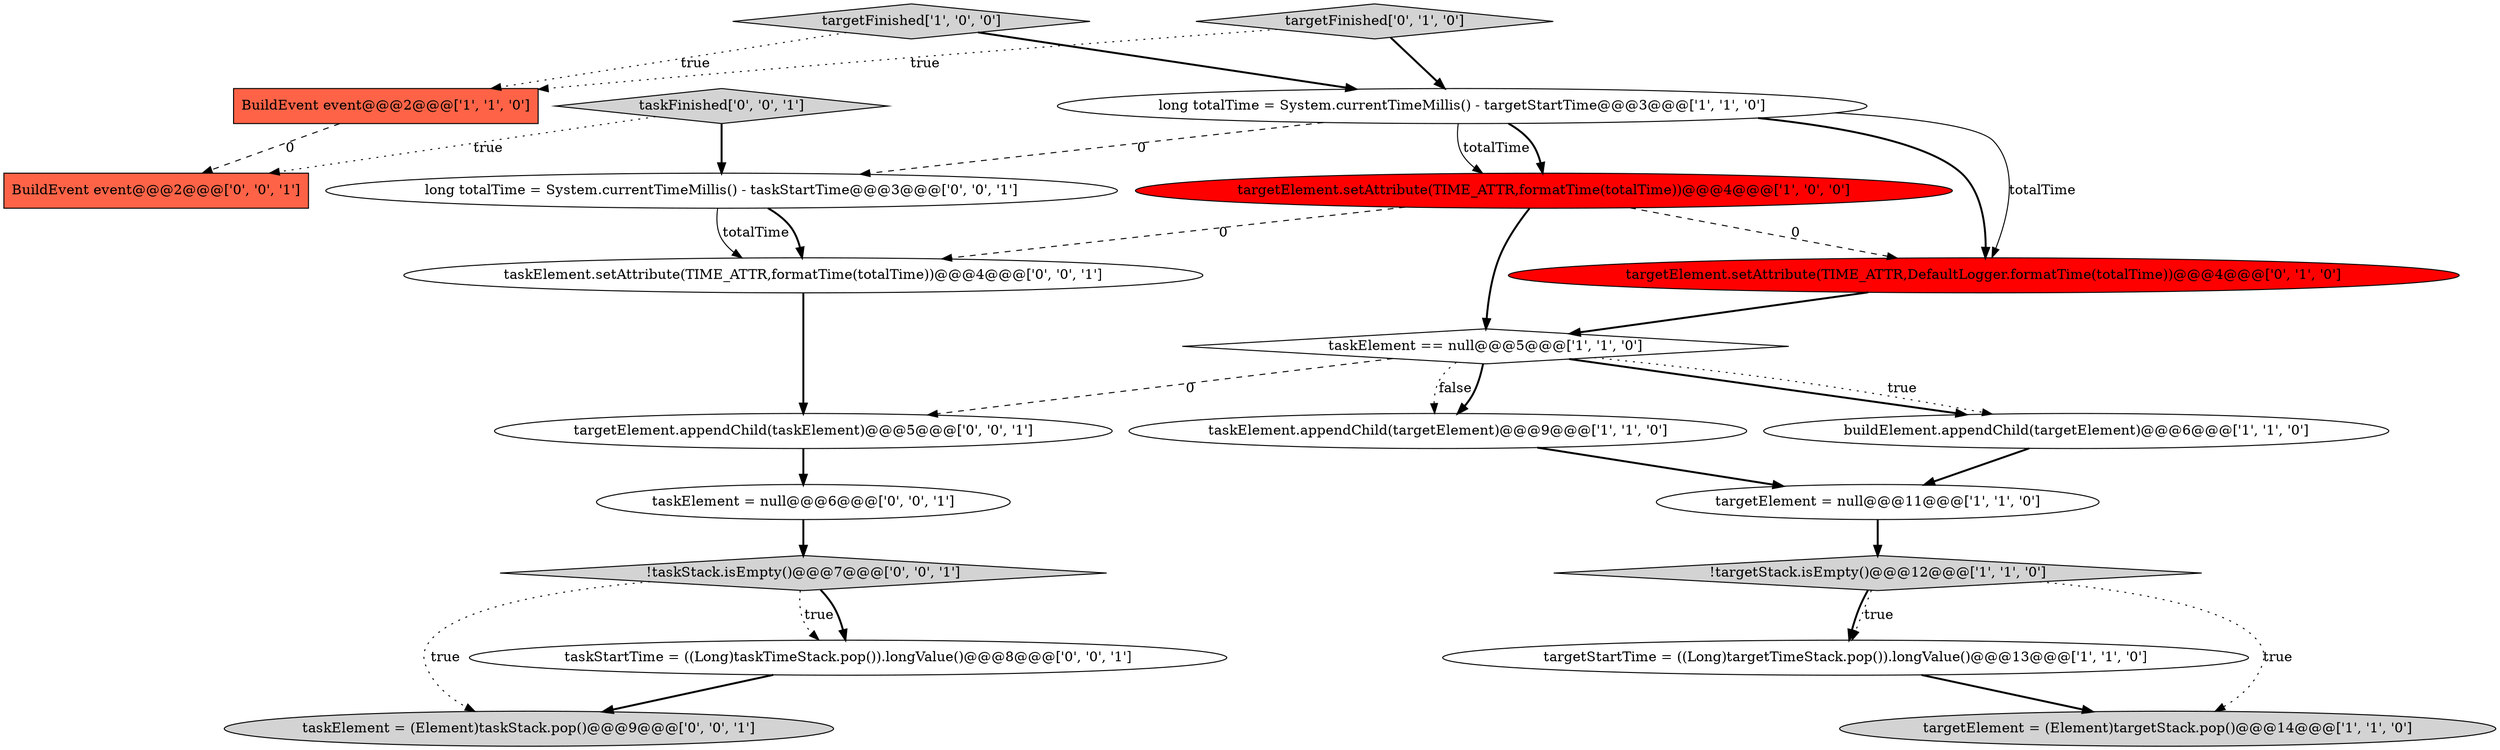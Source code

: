 digraph {
11 [style = filled, label = "targetElement.setAttribute(TIME_ATTR,DefaultLogger.formatTime(totalTime))@@@4@@@['0', '1', '0']", fillcolor = red, shape = ellipse image = "AAA1AAABBB2BBB"];
13 [style = filled, label = "taskElement = null@@@6@@@['0', '0', '1']", fillcolor = white, shape = ellipse image = "AAA0AAABBB3BBB"];
7 [style = filled, label = "targetElement.setAttribute(TIME_ATTR,formatTime(totalTime))@@@4@@@['1', '0', '0']", fillcolor = red, shape = ellipse image = "AAA1AAABBB1BBB"];
16 [style = filled, label = "targetElement.appendChild(taskElement)@@@5@@@['0', '0', '1']", fillcolor = white, shape = ellipse image = "AAA0AAABBB3BBB"];
17 [style = filled, label = "!taskStack.isEmpty()@@@7@@@['0', '0', '1']", fillcolor = lightgray, shape = diamond image = "AAA0AAABBB3BBB"];
2 [style = filled, label = "targetElement = (Element)targetStack.pop()@@@14@@@['1', '1', '0']", fillcolor = lightgray, shape = ellipse image = "AAA0AAABBB1BBB"];
1 [style = filled, label = "BuildEvent event@@@2@@@['1', '1', '0']", fillcolor = tomato, shape = box image = "AAA0AAABBB1BBB"];
18 [style = filled, label = "taskStartTime = ((Long)taskTimeStack.pop()).longValue()@@@8@@@['0', '0', '1']", fillcolor = white, shape = ellipse image = "AAA0AAABBB3BBB"];
10 [style = filled, label = "targetStartTime = ((Long)targetTimeStack.pop()).longValue()@@@13@@@['1', '1', '0']", fillcolor = white, shape = ellipse image = "AAA0AAABBB1BBB"];
19 [style = filled, label = "taskElement.setAttribute(TIME_ATTR,formatTime(totalTime))@@@4@@@['0', '0', '1']", fillcolor = white, shape = ellipse image = "AAA0AAABBB3BBB"];
20 [style = filled, label = "taskFinished['0', '0', '1']", fillcolor = lightgray, shape = diamond image = "AAA0AAABBB3BBB"];
3 [style = filled, label = "buildElement.appendChild(targetElement)@@@6@@@['1', '1', '0']", fillcolor = white, shape = ellipse image = "AAA0AAABBB1BBB"];
9 [style = filled, label = "targetElement = null@@@11@@@['1', '1', '0']", fillcolor = white, shape = ellipse image = "AAA0AAABBB1BBB"];
6 [style = filled, label = "long totalTime = System.currentTimeMillis() - targetStartTime@@@3@@@['1', '1', '0']", fillcolor = white, shape = ellipse image = "AAA0AAABBB1BBB"];
5 [style = filled, label = "!targetStack.isEmpty()@@@12@@@['1', '1', '0']", fillcolor = lightgray, shape = diamond image = "AAA0AAABBB1BBB"];
0 [style = filled, label = "targetFinished['1', '0', '0']", fillcolor = lightgray, shape = diamond image = "AAA0AAABBB1BBB"];
14 [style = filled, label = "BuildEvent event@@@2@@@['0', '0', '1']", fillcolor = tomato, shape = box image = "AAA0AAABBB3BBB"];
4 [style = filled, label = "taskElement.appendChild(targetElement)@@@9@@@['1', '1', '0']", fillcolor = white, shape = ellipse image = "AAA0AAABBB1BBB"];
21 [style = filled, label = "taskElement = (Element)taskStack.pop()@@@9@@@['0', '0', '1']", fillcolor = lightgray, shape = ellipse image = "AAA0AAABBB3BBB"];
15 [style = filled, label = "long totalTime = System.currentTimeMillis() - taskStartTime@@@3@@@['0', '0', '1']", fillcolor = white, shape = ellipse image = "AAA0AAABBB3BBB"];
8 [style = filled, label = "taskElement == null@@@5@@@['1', '1', '0']", fillcolor = white, shape = diamond image = "AAA0AAABBB1BBB"];
12 [style = filled, label = "targetFinished['0', '1', '0']", fillcolor = lightgray, shape = diamond image = "AAA0AAABBB2BBB"];
4->9 [style = bold, label=""];
5->10 [style = bold, label=""];
16->13 [style = bold, label=""];
8->16 [style = dashed, label="0"];
17->18 [style = dotted, label="true"];
1->14 [style = dashed, label="0"];
0->6 [style = bold, label=""];
5->10 [style = dotted, label="true"];
6->7 [style = solid, label="totalTime"];
8->3 [style = bold, label=""];
15->19 [style = solid, label="totalTime"];
20->14 [style = dotted, label="true"];
7->11 [style = dashed, label="0"];
12->1 [style = dotted, label="true"];
8->4 [style = dotted, label="false"];
15->19 [style = bold, label=""];
7->8 [style = bold, label=""];
12->6 [style = bold, label=""];
8->3 [style = dotted, label="true"];
19->16 [style = bold, label=""];
3->9 [style = bold, label=""];
6->11 [style = solid, label="totalTime"];
13->17 [style = bold, label=""];
6->15 [style = dashed, label="0"];
7->19 [style = dashed, label="0"];
6->11 [style = bold, label=""];
0->1 [style = dotted, label="true"];
9->5 [style = bold, label=""];
11->8 [style = bold, label=""];
10->2 [style = bold, label=""];
8->4 [style = bold, label=""];
18->21 [style = bold, label=""];
6->7 [style = bold, label=""];
17->21 [style = dotted, label="true"];
20->15 [style = bold, label=""];
17->18 [style = bold, label=""];
5->2 [style = dotted, label="true"];
}
